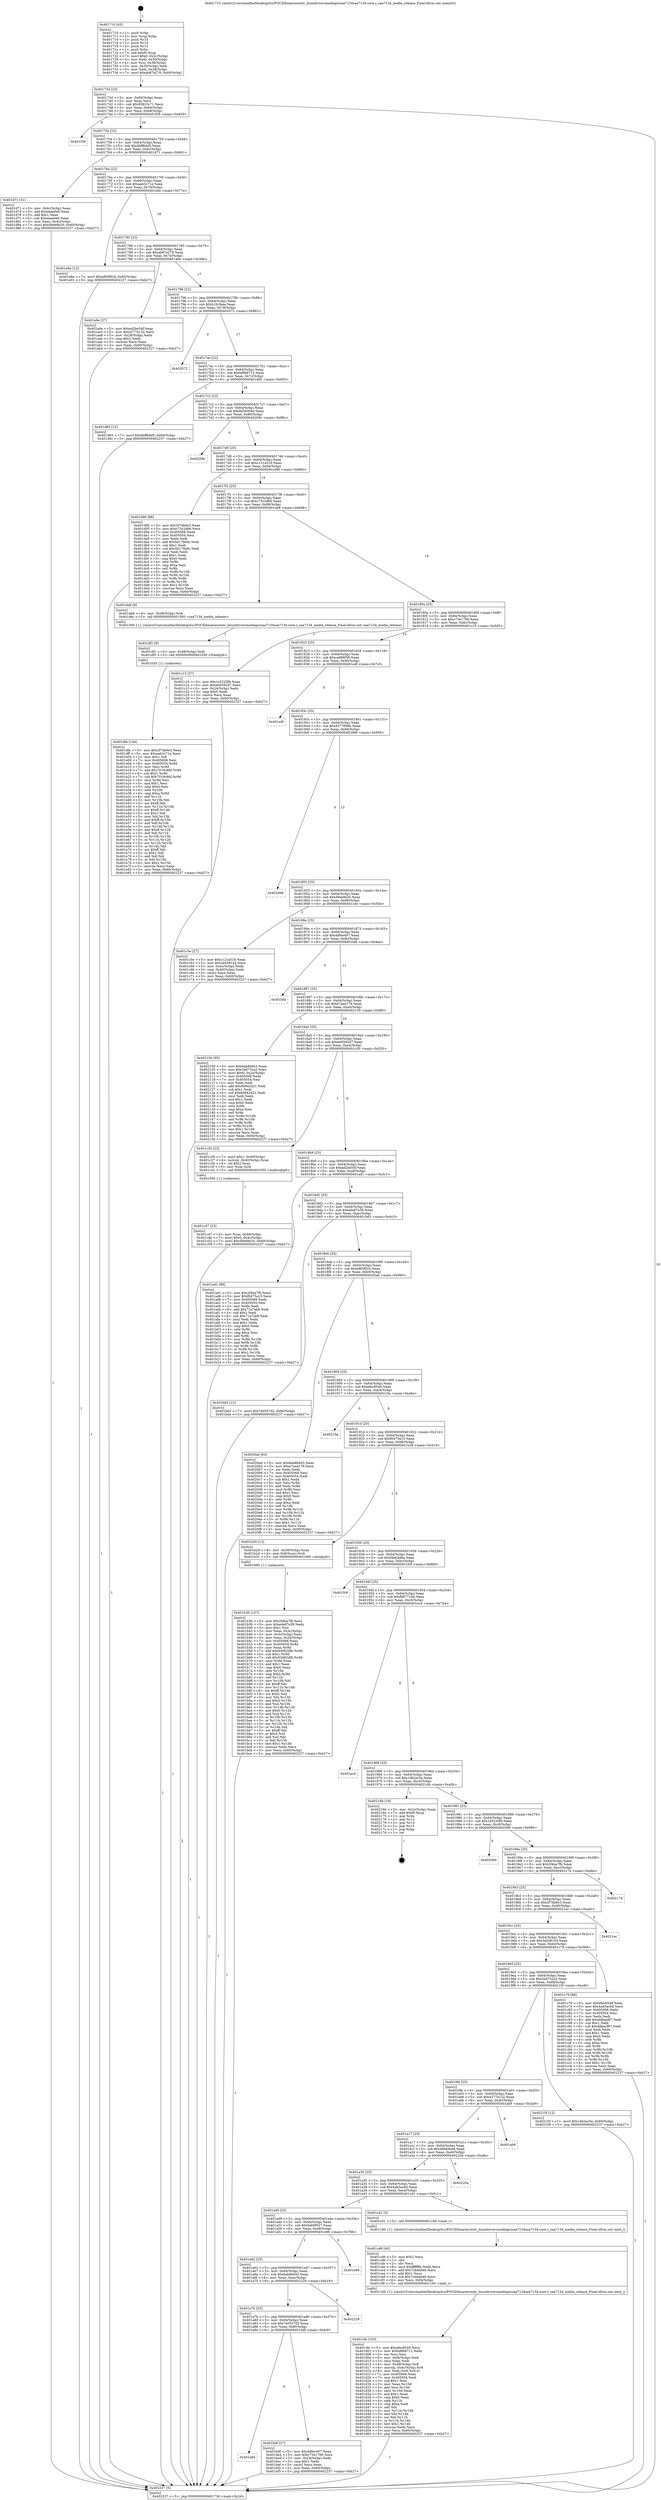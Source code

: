 digraph "0x401710" {
  label = "0x401710 (/mnt/c/Users/mathe/Desktop/tcc/POCII/binaries/extr_linuxdriversmediapcisaa7134saa7134-core.c_saa7134_media_release_Final-ollvm.out::main(0))"
  labelloc = "t"
  node[shape=record]

  Entry [label="",width=0.3,height=0.3,shape=circle,fillcolor=black,style=filled]
  "0x40173d" [label="{
     0x40173d [23]\l
     | [instrs]\l
     &nbsp;&nbsp;0x40173d \<+3\>: mov -0x60(%rbp),%eax\l
     &nbsp;&nbsp;0x401740 \<+2\>: mov %eax,%ecx\l
     &nbsp;&nbsp;0x401742 \<+6\>: sub $0x95833c71,%ecx\l
     &nbsp;&nbsp;0x401748 \<+3\>: mov %eax,-0x64(%rbp)\l
     &nbsp;&nbsp;0x40174b \<+3\>: mov %ecx,-0x68(%rbp)\l
     &nbsp;&nbsp;0x40174e \<+6\>: je 0000000000401f39 \<main+0x829\>\l
  }"]
  "0x401f39" [label="{
     0x401f39\l
  }", style=dashed]
  "0x401754" [label="{
     0x401754 [22]\l
     | [instrs]\l
     &nbsp;&nbsp;0x401754 \<+5\>: jmp 0000000000401759 \<main+0x49\>\l
     &nbsp;&nbsp;0x401759 \<+3\>: mov -0x64(%rbp),%eax\l
     &nbsp;&nbsp;0x40175c \<+5\>: sub $0x9bff6dd5,%eax\l
     &nbsp;&nbsp;0x401761 \<+3\>: mov %eax,-0x6c(%rbp)\l
     &nbsp;&nbsp;0x401764 \<+6\>: je 0000000000401d71 \<main+0x661\>\l
  }"]
  Exit [label="",width=0.3,height=0.3,shape=circle,fillcolor=black,style=filled,peripheries=2]
  "0x401d71" [label="{
     0x401d71 [31]\l
     | [instrs]\l
     &nbsp;&nbsp;0x401d71 \<+3\>: mov -0x4c(%rbp),%eax\l
     &nbsp;&nbsp;0x401d74 \<+5\>: add $0xeeae0e6,%eax\l
     &nbsp;&nbsp;0x401d79 \<+3\>: add $0x1,%eax\l
     &nbsp;&nbsp;0x401d7c \<+5\>: sub $0xeeae0e6,%eax\l
     &nbsp;&nbsp;0x401d81 \<+3\>: mov %eax,-0x4c(%rbp)\l
     &nbsp;&nbsp;0x401d84 \<+7\>: movl $0xd9de8e20,-0x60(%rbp)\l
     &nbsp;&nbsp;0x401d8b \<+5\>: jmp 0000000000402237 \<main+0xb27\>\l
  }"]
  "0x40176a" [label="{
     0x40176a [22]\l
     | [instrs]\l
     &nbsp;&nbsp;0x40176a \<+5\>: jmp 000000000040176f \<main+0x5f\>\l
     &nbsp;&nbsp;0x40176f \<+3\>: mov -0x64(%rbp),%eax\l
     &nbsp;&nbsp;0x401772 \<+5\>: sub $0xaab3c71e,%eax\l
     &nbsp;&nbsp;0x401777 \<+3\>: mov %eax,-0x70(%rbp)\l
     &nbsp;&nbsp;0x40177a \<+6\>: je 0000000000401e8a \<main+0x77a\>\l
  }"]
  "0x401dfa" [label="{
     0x401dfa [144]\l
     | [instrs]\l
     &nbsp;&nbsp;0x401dfa \<+5\>: mov $0x2f7db6e3,%eax\l
     &nbsp;&nbsp;0x401dff \<+5\>: mov $0xaab3c71e,%ecx\l
     &nbsp;&nbsp;0x401e04 \<+2\>: mov $0x1,%dl\l
     &nbsp;&nbsp;0x401e06 \<+7\>: mov 0x405068,%esi\l
     &nbsp;&nbsp;0x401e0d \<+8\>: mov 0x405054,%r8d\l
     &nbsp;&nbsp;0x401e15 \<+3\>: mov %esi,%r9d\l
     &nbsp;&nbsp;0x401e18 \<+7\>: add $0x7019c8fd,%r9d\l
     &nbsp;&nbsp;0x401e1f \<+4\>: sub $0x1,%r9d\l
     &nbsp;&nbsp;0x401e23 \<+7\>: sub $0x7019c8fd,%r9d\l
     &nbsp;&nbsp;0x401e2a \<+4\>: imul %r9d,%esi\l
     &nbsp;&nbsp;0x401e2e \<+3\>: and $0x1,%esi\l
     &nbsp;&nbsp;0x401e31 \<+3\>: cmp $0x0,%esi\l
     &nbsp;&nbsp;0x401e34 \<+4\>: sete %r10b\l
     &nbsp;&nbsp;0x401e38 \<+4\>: cmp $0xa,%r8d\l
     &nbsp;&nbsp;0x401e3c \<+4\>: setl %r11b\l
     &nbsp;&nbsp;0x401e40 \<+3\>: mov %r10b,%bl\l
     &nbsp;&nbsp;0x401e43 \<+3\>: xor $0xff,%bl\l
     &nbsp;&nbsp;0x401e46 \<+3\>: mov %r11b,%r14b\l
     &nbsp;&nbsp;0x401e49 \<+4\>: xor $0xff,%r14b\l
     &nbsp;&nbsp;0x401e4d \<+3\>: xor $0x1,%dl\l
     &nbsp;&nbsp;0x401e50 \<+3\>: mov %bl,%r15b\l
     &nbsp;&nbsp;0x401e53 \<+4\>: and $0xff,%r15b\l
     &nbsp;&nbsp;0x401e57 \<+3\>: and %dl,%r10b\l
     &nbsp;&nbsp;0x401e5a \<+3\>: mov %r14b,%r12b\l
     &nbsp;&nbsp;0x401e5d \<+4\>: and $0xff,%r12b\l
     &nbsp;&nbsp;0x401e61 \<+3\>: and %dl,%r11b\l
     &nbsp;&nbsp;0x401e64 \<+3\>: or %r10b,%r15b\l
     &nbsp;&nbsp;0x401e67 \<+3\>: or %r11b,%r12b\l
     &nbsp;&nbsp;0x401e6a \<+3\>: xor %r12b,%r15b\l
     &nbsp;&nbsp;0x401e6d \<+3\>: or %r14b,%bl\l
     &nbsp;&nbsp;0x401e70 \<+3\>: xor $0xff,%bl\l
     &nbsp;&nbsp;0x401e73 \<+3\>: or $0x1,%dl\l
     &nbsp;&nbsp;0x401e76 \<+2\>: and %dl,%bl\l
     &nbsp;&nbsp;0x401e78 \<+3\>: or %bl,%r15b\l
     &nbsp;&nbsp;0x401e7b \<+4\>: test $0x1,%r15b\l
     &nbsp;&nbsp;0x401e7f \<+3\>: cmovne %ecx,%eax\l
     &nbsp;&nbsp;0x401e82 \<+3\>: mov %eax,-0x60(%rbp)\l
     &nbsp;&nbsp;0x401e85 \<+5\>: jmp 0000000000402237 \<main+0xb27\>\l
  }"]
  "0x401e8a" [label="{
     0x401e8a [12]\l
     | [instrs]\l
     &nbsp;&nbsp;0x401e8a \<+7\>: movl $0xef65f924,-0x60(%rbp)\l
     &nbsp;&nbsp;0x401e91 \<+5\>: jmp 0000000000402237 \<main+0xb27\>\l
  }"]
  "0x401780" [label="{
     0x401780 [22]\l
     | [instrs]\l
     &nbsp;&nbsp;0x401780 \<+5\>: jmp 0000000000401785 \<main+0x75\>\l
     &nbsp;&nbsp;0x401785 \<+3\>: mov -0x64(%rbp),%eax\l
     &nbsp;&nbsp;0x401788 \<+5\>: sub $0xab87e278,%eax\l
     &nbsp;&nbsp;0x40178d \<+3\>: mov %eax,-0x74(%rbp)\l
     &nbsp;&nbsp;0x401790 \<+6\>: je 0000000000401a9e \<main+0x38e\>\l
  }"]
  "0x401df1" [label="{
     0x401df1 [9]\l
     | [instrs]\l
     &nbsp;&nbsp;0x401df1 \<+4\>: mov -0x48(%rbp),%rdi\l
     &nbsp;&nbsp;0x401df5 \<+5\>: call 0000000000401030 \<free@plt\>\l
     | [calls]\l
     &nbsp;&nbsp;0x401030 \{1\} (unknown)\l
  }"]
  "0x401a9e" [label="{
     0x401a9e [27]\l
     | [instrs]\l
     &nbsp;&nbsp;0x401a9e \<+5\>: mov $0xed2be54f,%eax\l
     &nbsp;&nbsp;0x401aa3 \<+5\>: mov $0x4277e132,%ecx\l
     &nbsp;&nbsp;0x401aa8 \<+3\>: mov -0x28(%rbp),%edx\l
     &nbsp;&nbsp;0x401aab \<+3\>: cmp $0x2,%edx\l
     &nbsp;&nbsp;0x401aae \<+3\>: cmovne %ecx,%eax\l
     &nbsp;&nbsp;0x401ab1 \<+3\>: mov %eax,-0x60(%rbp)\l
     &nbsp;&nbsp;0x401ab4 \<+5\>: jmp 0000000000402237 \<main+0xb27\>\l
  }"]
  "0x401796" [label="{
     0x401796 [22]\l
     | [instrs]\l
     &nbsp;&nbsp;0x401796 \<+5\>: jmp 000000000040179b \<main+0x8b\>\l
     &nbsp;&nbsp;0x40179b \<+3\>: mov -0x64(%rbp),%eax\l
     &nbsp;&nbsp;0x40179e \<+5\>: sub $0xb1fc3bea,%eax\l
     &nbsp;&nbsp;0x4017a3 \<+3\>: mov %eax,-0x78(%rbp)\l
     &nbsp;&nbsp;0x4017a6 \<+6\>: je 0000000000402072 \<main+0x962\>\l
  }"]
  "0x402237" [label="{
     0x402237 [5]\l
     | [instrs]\l
     &nbsp;&nbsp;0x402237 \<+5\>: jmp 000000000040173d \<main+0x2d\>\l
  }"]
  "0x401710" [label="{
     0x401710 [45]\l
     | [instrs]\l
     &nbsp;&nbsp;0x401710 \<+1\>: push %rbp\l
     &nbsp;&nbsp;0x401711 \<+3\>: mov %rsp,%rbp\l
     &nbsp;&nbsp;0x401714 \<+2\>: push %r15\l
     &nbsp;&nbsp;0x401716 \<+2\>: push %r14\l
     &nbsp;&nbsp;0x401718 \<+2\>: push %r12\l
     &nbsp;&nbsp;0x40171a \<+1\>: push %rbx\l
     &nbsp;&nbsp;0x40171b \<+7\>: sub $0xf0,%rsp\l
     &nbsp;&nbsp;0x401722 \<+7\>: movl $0x0,-0x2c(%rbp)\l
     &nbsp;&nbsp;0x401729 \<+3\>: mov %edi,-0x30(%rbp)\l
     &nbsp;&nbsp;0x40172c \<+4\>: mov %rsi,-0x38(%rbp)\l
     &nbsp;&nbsp;0x401730 \<+3\>: mov -0x30(%rbp),%edi\l
     &nbsp;&nbsp;0x401733 \<+3\>: mov %edi,-0x28(%rbp)\l
     &nbsp;&nbsp;0x401736 \<+7\>: movl $0xab87e278,-0x60(%rbp)\l
  }"]
  "0x401cfe" [label="{
     0x401cfe [103]\l
     | [instrs]\l
     &nbsp;&nbsp;0x401cfe \<+5\>: mov $0xefec8549,%ecx\l
     &nbsp;&nbsp;0x401d03 \<+5\>: mov $0xb8fb8712,%edx\l
     &nbsp;&nbsp;0x401d08 \<+2\>: xor %esi,%esi\l
     &nbsp;&nbsp;0x401d0a \<+6\>: mov -0xf4(%rbp),%edi\l
     &nbsp;&nbsp;0x401d10 \<+3\>: imul %eax,%edi\l
     &nbsp;&nbsp;0x401d13 \<+4\>: mov -0x48(%rbp),%r8\l
     &nbsp;&nbsp;0x401d17 \<+4\>: movslq -0x4c(%rbp),%r9\l
     &nbsp;&nbsp;0x401d1b \<+4\>: mov %edi,(%r8,%r9,4)\l
     &nbsp;&nbsp;0x401d1f \<+7\>: mov 0x405068,%eax\l
     &nbsp;&nbsp;0x401d26 \<+7\>: mov 0x405054,%edi\l
     &nbsp;&nbsp;0x401d2d \<+3\>: sub $0x1,%esi\l
     &nbsp;&nbsp;0x401d30 \<+3\>: mov %eax,%r10d\l
     &nbsp;&nbsp;0x401d33 \<+3\>: add %esi,%r10d\l
     &nbsp;&nbsp;0x401d36 \<+4\>: imul %r10d,%eax\l
     &nbsp;&nbsp;0x401d3a \<+3\>: and $0x1,%eax\l
     &nbsp;&nbsp;0x401d3d \<+3\>: cmp $0x0,%eax\l
     &nbsp;&nbsp;0x401d40 \<+4\>: sete %r11b\l
     &nbsp;&nbsp;0x401d44 \<+3\>: cmp $0xa,%edi\l
     &nbsp;&nbsp;0x401d47 \<+3\>: setl %bl\l
     &nbsp;&nbsp;0x401d4a \<+3\>: mov %r11b,%r14b\l
     &nbsp;&nbsp;0x401d4d \<+3\>: and %bl,%r14b\l
     &nbsp;&nbsp;0x401d50 \<+3\>: xor %bl,%r11b\l
     &nbsp;&nbsp;0x401d53 \<+3\>: or %r11b,%r14b\l
     &nbsp;&nbsp;0x401d56 \<+4\>: test $0x1,%r14b\l
     &nbsp;&nbsp;0x401d5a \<+3\>: cmovne %edx,%ecx\l
     &nbsp;&nbsp;0x401d5d \<+3\>: mov %ecx,-0x60(%rbp)\l
     &nbsp;&nbsp;0x401d60 \<+5\>: jmp 0000000000402237 \<main+0xb27\>\l
  }"]
  "0x402072" [label="{
     0x402072\l
  }", style=dashed]
  "0x4017ac" [label="{
     0x4017ac [22]\l
     | [instrs]\l
     &nbsp;&nbsp;0x4017ac \<+5\>: jmp 00000000004017b1 \<main+0xa1\>\l
     &nbsp;&nbsp;0x4017b1 \<+3\>: mov -0x64(%rbp),%eax\l
     &nbsp;&nbsp;0x4017b4 \<+5\>: sub $0xb8fb8712,%eax\l
     &nbsp;&nbsp;0x4017b9 \<+3\>: mov %eax,-0x7c(%rbp)\l
     &nbsp;&nbsp;0x4017bc \<+6\>: je 0000000000401d65 \<main+0x655\>\l
  }"]
  "0x401cd6" [label="{
     0x401cd6 [40]\l
     | [instrs]\l
     &nbsp;&nbsp;0x401cd6 \<+5\>: mov $0x2,%ecx\l
     &nbsp;&nbsp;0x401cdb \<+1\>: cltd\l
     &nbsp;&nbsp;0x401cdc \<+2\>: idiv %ecx\l
     &nbsp;&nbsp;0x401cde \<+6\>: imul $0xfffffffe,%edx,%ecx\l
     &nbsp;&nbsp;0x401ce4 \<+6\>: add $0x7cbddd46,%ecx\l
     &nbsp;&nbsp;0x401cea \<+3\>: add $0x1,%ecx\l
     &nbsp;&nbsp;0x401ced \<+6\>: sub $0x7cbddd46,%ecx\l
     &nbsp;&nbsp;0x401cf3 \<+6\>: mov %ecx,-0xf4(%rbp)\l
     &nbsp;&nbsp;0x401cf9 \<+5\>: call 0000000000401160 \<next_i\>\l
     | [calls]\l
     &nbsp;&nbsp;0x401160 \{1\} (/mnt/c/Users/mathe/Desktop/tcc/POCII/binaries/extr_linuxdriversmediapcisaa7134saa7134-core.c_saa7134_media_release_Final-ollvm.out::next_i)\l
  }"]
  "0x401d65" [label="{
     0x401d65 [12]\l
     | [instrs]\l
     &nbsp;&nbsp;0x401d65 \<+7\>: movl $0x9bff6dd5,-0x60(%rbp)\l
     &nbsp;&nbsp;0x401d6c \<+5\>: jmp 0000000000402237 \<main+0xb27\>\l
  }"]
  "0x4017c2" [label="{
     0x4017c2 [22]\l
     | [instrs]\l
     &nbsp;&nbsp;0x4017c2 \<+5\>: jmp 00000000004017c7 \<main+0xb7\>\l
     &nbsp;&nbsp;0x4017c7 \<+3\>: mov -0x64(%rbp),%eax\l
     &nbsp;&nbsp;0x4017ca \<+5\>: sub $0xbb5e064e,%eax\l
     &nbsp;&nbsp;0x4017cf \<+3\>: mov %eax,-0x80(%rbp)\l
     &nbsp;&nbsp;0x4017d2 \<+6\>: je 000000000040209c \<main+0x98c\>\l
  }"]
  "0x401c47" [label="{
     0x401c47 [23]\l
     | [instrs]\l
     &nbsp;&nbsp;0x401c47 \<+4\>: mov %rax,-0x48(%rbp)\l
     &nbsp;&nbsp;0x401c4b \<+7\>: movl $0x0,-0x4c(%rbp)\l
     &nbsp;&nbsp;0x401c52 \<+7\>: movl $0xd9de8e20,-0x60(%rbp)\l
     &nbsp;&nbsp;0x401c59 \<+5\>: jmp 0000000000402237 \<main+0xb27\>\l
  }"]
  "0x40209c" [label="{
     0x40209c\l
  }", style=dashed]
  "0x4017d8" [label="{
     0x4017d8 [25]\l
     | [instrs]\l
     &nbsp;&nbsp;0x4017d8 \<+5\>: jmp 00000000004017dd \<main+0xcd\>\l
     &nbsp;&nbsp;0x4017dd \<+3\>: mov -0x64(%rbp),%eax\l
     &nbsp;&nbsp;0x4017e0 \<+5\>: sub $0xc121a516,%eax\l
     &nbsp;&nbsp;0x4017e5 \<+6\>: mov %eax,-0x84(%rbp)\l
     &nbsp;&nbsp;0x4017eb \<+6\>: je 0000000000401d90 \<main+0x680\>\l
  }"]
  "0x401a94" [label="{
     0x401a94\l
  }", style=dashed]
  "0x401d90" [label="{
     0x401d90 [88]\l
     | [instrs]\l
     &nbsp;&nbsp;0x401d90 \<+5\>: mov $0x2f7db6e3,%eax\l
     &nbsp;&nbsp;0x401d95 \<+5\>: mov $0xc73c2d66,%ecx\l
     &nbsp;&nbsp;0x401d9a \<+7\>: mov 0x405068,%edx\l
     &nbsp;&nbsp;0x401da1 \<+7\>: mov 0x405054,%esi\l
     &nbsp;&nbsp;0x401da8 \<+2\>: mov %edx,%edi\l
     &nbsp;&nbsp;0x401daa \<+6\>: add $0x5d179e9c,%edi\l
     &nbsp;&nbsp;0x401db0 \<+3\>: sub $0x1,%edi\l
     &nbsp;&nbsp;0x401db3 \<+6\>: sub $0x5d179e9c,%edi\l
     &nbsp;&nbsp;0x401db9 \<+3\>: imul %edi,%edx\l
     &nbsp;&nbsp;0x401dbc \<+3\>: and $0x1,%edx\l
     &nbsp;&nbsp;0x401dbf \<+3\>: cmp $0x0,%edx\l
     &nbsp;&nbsp;0x401dc2 \<+4\>: sete %r8b\l
     &nbsp;&nbsp;0x401dc6 \<+3\>: cmp $0xa,%esi\l
     &nbsp;&nbsp;0x401dc9 \<+4\>: setl %r9b\l
     &nbsp;&nbsp;0x401dcd \<+3\>: mov %r8b,%r10b\l
     &nbsp;&nbsp;0x401dd0 \<+3\>: and %r9b,%r10b\l
     &nbsp;&nbsp;0x401dd3 \<+3\>: xor %r9b,%r8b\l
     &nbsp;&nbsp;0x401dd6 \<+3\>: or %r8b,%r10b\l
     &nbsp;&nbsp;0x401dd9 \<+4\>: test $0x1,%r10b\l
     &nbsp;&nbsp;0x401ddd \<+3\>: cmovne %ecx,%eax\l
     &nbsp;&nbsp;0x401de0 \<+3\>: mov %eax,-0x60(%rbp)\l
     &nbsp;&nbsp;0x401de3 \<+5\>: jmp 0000000000402237 \<main+0xb27\>\l
  }"]
  "0x4017f1" [label="{
     0x4017f1 [25]\l
     | [instrs]\l
     &nbsp;&nbsp;0x4017f1 \<+5\>: jmp 00000000004017f6 \<main+0xe6\>\l
     &nbsp;&nbsp;0x4017f6 \<+3\>: mov -0x64(%rbp),%eax\l
     &nbsp;&nbsp;0x4017f9 \<+5\>: sub $0xc73c2d66,%eax\l
     &nbsp;&nbsp;0x4017fe \<+6\>: mov %eax,-0x88(%rbp)\l
     &nbsp;&nbsp;0x401804 \<+6\>: je 0000000000401de8 \<main+0x6d8\>\l
  }"]
  "0x401bdf" [label="{
     0x401bdf [27]\l
     | [instrs]\l
     &nbsp;&nbsp;0x401bdf \<+5\>: mov $0xddfee407,%eax\l
     &nbsp;&nbsp;0x401be4 \<+5\>: mov $0xc73e1706,%ecx\l
     &nbsp;&nbsp;0x401be9 \<+3\>: mov -0x24(%rbp),%edx\l
     &nbsp;&nbsp;0x401bec \<+3\>: cmp $0x1,%edx\l
     &nbsp;&nbsp;0x401bef \<+3\>: cmovl %ecx,%eax\l
     &nbsp;&nbsp;0x401bf2 \<+3\>: mov %eax,-0x60(%rbp)\l
     &nbsp;&nbsp;0x401bf5 \<+5\>: jmp 0000000000402237 \<main+0xb27\>\l
  }"]
  "0x401de8" [label="{
     0x401de8 [9]\l
     | [instrs]\l
     &nbsp;&nbsp;0x401de8 \<+4\>: mov -0x48(%rbp),%rdi\l
     &nbsp;&nbsp;0x401dec \<+5\>: call 0000000000401560 \<saa7134_media_release\>\l
     | [calls]\l
     &nbsp;&nbsp;0x401560 \{1\} (/mnt/c/Users/mathe/Desktop/tcc/POCII/binaries/extr_linuxdriversmediapcisaa7134saa7134-core.c_saa7134_media_release_Final-ollvm.out::saa7134_media_release)\l
  }"]
  "0x40180a" [label="{
     0x40180a [25]\l
     | [instrs]\l
     &nbsp;&nbsp;0x40180a \<+5\>: jmp 000000000040180f \<main+0xff\>\l
     &nbsp;&nbsp;0x40180f \<+3\>: mov -0x64(%rbp),%eax\l
     &nbsp;&nbsp;0x401812 \<+5\>: sub $0xc73e1706,%eax\l
     &nbsp;&nbsp;0x401817 \<+6\>: mov %eax,-0x8c(%rbp)\l
     &nbsp;&nbsp;0x40181d \<+6\>: je 0000000000401c15 \<main+0x505\>\l
  }"]
  "0x401a7b" [label="{
     0x401a7b [25]\l
     | [instrs]\l
     &nbsp;&nbsp;0x401a7b \<+5\>: jmp 0000000000401a80 \<main+0x370\>\l
     &nbsp;&nbsp;0x401a80 \<+3\>: mov -0x64(%rbp),%eax\l
     &nbsp;&nbsp;0x401a83 \<+5\>: sub $0x7e0557d2,%eax\l
     &nbsp;&nbsp;0x401a88 \<+6\>: mov %eax,-0xf0(%rbp)\l
     &nbsp;&nbsp;0x401a8e \<+6\>: je 0000000000401bdf \<main+0x4cf\>\l
  }"]
  "0x401c15" [label="{
     0x401c15 [27]\l
     | [instrs]\l
     &nbsp;&nbsp;0x401c15 \<+5\>: mov $0x1e5220fb,%eax\l
     &nbsp;&nbsp;0x401c1a \<+5\>: mov $0xeb6592d7,%ecx\l
     &nbsp;&nbsp;0x401c1f \<+3\>: mov -0x24(%rbp),%edx\l
     &nbsp;&nbsp;0x401c22 \<+3\>: cmp $0x0,%edx\l
     &nbsp;&nbsp;0x401c25 \<+3\>: cmove %ecx,%eax\l
     &nbsp;&nbsp;0x401c28 \<+3\>: mov %eax,-0x60(%rbp)\l
     &nbsp;&nbsp;0x401c2b \<+5\>: jmp 0000000000402237 \<main+0xb27\>\l
  }"]
  "0x401823" [label="{
     0x401823 [25]\l
     | [instrs]\l
     &nbsp;&nbsp;0x401823 \<+5\>: jmp 0000000000401828 \<main+0x118\>\l
     &nbsp;&nbsp;0x401828 \<+3\>: mov -0x64(%rbp),%eax\l
     &nbsp;&nbsp;0x40182b \<+5\>: sub $0xca886f38,%eax\l
     &nbsp;&nbsp;0x401830 \<+6\>: mov %eax,-0x90(%rbp)\l
     &nbsp;&nbsp;0x401836 \<+6\>: je 0000000000401edf \<main+0x7cf\>\l
  }"]
  "0x402229" [label="{
     0x402229\l
  }", style=dashed]
  "0x401edf" [label="{
     0x401edf\l
  }", style=dashed]
  "0x40183c" [label="{
     0x40183c [25]\l
     | [instrs]\l
     &nbsp;&nbsp;0x40183c \<+5\>: jmp 0000000000401841 \<main+0x131\>\l
     &nbsp;&nbsp;0x401841 \<+3\>: mov -0x64(%rbp),%eax\l
     &nbsp;&nbsp;0x401844 \<+5\>: sub $0xd277899b,%eax\l
     &nbsp;&nbsp;0x401849 \<+6\>: mov %eax,-0x94(%rbp)\l
     &nbsp;&nbsp;0x40184f \<+6\>: je 0000000000402066 \<main+0x956\>\l
  }"]
  "0x401a62" [label="{
     0x401a62 [25]\l
     | [instrs]\l
     &nbsp;&nbsp;0x401a62 \<+5\>: jmp 0000000000401a67 \<main+0x357\>\l
     &nbsp;&nbsp;0x401a67 \<+3\>: mov -0x64(%rbp),%eax\l
     &nbsp;&nbsp;0x401a6a \<+5\>: sub $0x6ab8b843,%eax\l
     &nbsp;&nbsp;0x401a6f \<+6\>: mov %eax,-0xec(%rbp)\l
     &nbsp;&nbsp;0x401a75 \<+6\>: je 0000000000402229 \<main+0xb19\>\l
  }"]
  "0x402066" [label="{
     0x402066\l
  }", style=dashed]
  "0x401855" [label="{
     0x401855 [25]\l
     | [instrs]\l
     &nbsp;&nbsp;0x401855 \<+5\>: jmp 000000000040185a \<main+0x14a\>\l
     &nbsp;&nbsp;0x40185a \<+3\>: mov -0x64(%rbp),%eax\l
     &nbsp;&nbsp;0x40185d \<+5\>: sub $0xd9de8e20,%eax\l
     &nbsp;&nbsp;0x401862 \<+6\>: mov %eax,-0x98(%rbp)\l
     &nbsp;&nbsp;0x401868 \<+6\>: je 0000000000401c5e \<main+0x54e\>\l
  }"]
  "0x401e96" [label="{
     0x401e96\l
  }", style=dashed]
  "0x401c5e" [label="{
     0x401c5e [27]\l
     | [instrs]\l
     &nbsp;&nbsp;0x401c5e \<+5\>: mov $0xc121a516,%eax\l
     &nbsp;&nbsp;0x401c63 \<+5\>: mov $0x3a458144,%ecx\l
     &nbsp;&nbsp;0x401c68 \<+3\>: mov -0x4c(%rbp),%edx\l
     &nbsp;&nbsp;0x401c6b \<+3\>: cmp -0x40(%rbp),%edx\l
     &nbsp;&nbsp;0x401c6e \<+3\>: cmovl %ecx,%eax\l
     &nbsp;&nbsp;0x401c71 \<+3\>: mov %eax,-0x60(%rbp)\l
     &nbsp;&nbsp;0x401c74 \<+5\>: jmp 0000000000402237 \<main+0xb27\>\l
  }"]
  "0x40186e" [label="{
     0x40186e [25]\l
     | [instrs]\l
     &nbsp;&nbsp;0x40186e \<+5\>: jmp 0000000000401873 \<main+0x163\>\l
     &nbsp;&nbsp;0x401873 \<+3\>: mov -0x64(%rbp),%eax\l
     &nbsp;&nbsp;0x401876 \<+5\>: sub $0xddfee407,%eax\l
     &nbsp;&nbsp;0x40187b \<+6\>: mov %eax,-0x9c(%rbp)\l
     &nbsp;&nbsp;0x401881 \<+6\>: je 0000000000401bfa \<main+0x4ea\>\l
  }"]
  "0x401a49" [label="{
     0x401a49 [25]\l
     | [instrs]\l
     &nbsp;&nbsp;0x401a49 \<+5\>: jmp 0000000000401a4e \<main+0x33e\>\l
     &nbsp;&nbsp;0x401a4e \<+3\>: mov -0x64(%rbp),%eax\l
     &nbsp;&nbsp;0x401a51 \<+5\>: sub $0x5eb0f027,%eax\l
     &nbsp;&nbsp;0x401a56 \<+6\>: mov %eax,-0xe8(%rbp)\l
     &nbsp;&nbsp;0x401a5c \<+6\>: je 0000000000401e96 \<main+0x786\>\l
  }"]
  "0x401bfa" [label="{
     0x401bfa\l
  }", style=dashed]
  "0x401887" [label="{
     0x401887 [25]\l
     | [instrs]\l
     &nbsp;&nbsp;0x401887 \<+5\>: jmp 000000000040188c \<main+0x17c\>\l
     &nbsp;&nbsp;0x40188c \<+3\>: mov -0x64(%rbp),%eax\l
     &nbsp;&nbsp;0x40188f \<+5\>: sub $0xe7aad179,%eax\l
     &nbsp;&nbsp;0x401894 \<+6\>: mov %eax,-0xa0(%rbp)\l
     &nbsp;&nbsp;0x40189a \<+6\>: je 0000000000402100 \<main+0x9f0\>\l
  }"]
  "0x401cd1" [label="{
     0x401cd1 [5]\l
     | [instrs]\l
     &nbsp;&nbsp;0x401cd1 \<+5\>: call 0000000000401160 \<next_i\>\l
     | [calls]\l
     &nbsp;&nbsp;0x401160 \{1\} (/mnt/c/Users/mathe/Desktop/tcc/POCII/binaries/extr_linuxdriversmediapcisaa7134saa7134-core.c_saa7134_media_release_Final-ollvm.out::next_i)\l
  }"]
  "0x402100" [label="{
     0x402100 [95]\l
     | [instrs]\l
     &nbsp;&nbsp;0x402100 \<+5\>: mov $0x6ab8b843,%eax\l
     &nbsp;&nbsp;0x402105 \<+5\>: mov $0x3ed732a2,%ecx\l
     &nbsp;&nbsp;0x40210a \<+7\>: movl $0x0,-0x2c(%rbp)\l
     &nbsp;&nbsp;0x402111 \<+7\>: mov 0x405068,%edx\l
     &nbsp;&nbsp;0x402118 \<+7\>: mov 0x405054,%esi\l
     &nbsp;&nbsp;0x40211f \<+2\>: mov %edx,%edi\l
     &nbsp;&nbsp;0x402121 \<+6\>: add $0x8d942d21,%edi\l
     &nbsp;&nbsp;0x402127 \<+3\>: sub $0x1,%edi\l
     &nbsp;&nbsp;0x40212a \<+6\>: sub $0x8d942d21,%edi\l
     &nbsp;&nbsp;0x402130 \<+3\>: imul %edi,%edx\l
     &nbsp;&nbsp;0x402133 \<+3\>: and $0x1,%edx\l
     &nbsp;&nbsp;0x402136 \<+3\>: cmp $0x0,%edx\l
     &nbsp;&nbsp;0x402139 \<+4\>: sete %r8b\l
     &nbsp;&nbsp;0x40213d \<+3\>: cmp $0xa,%esi\l
     &nbsp;&nbsp;0x402140 \<+4\>: setl %r9b\l
     &nbsp;&nbsp;0x402144 \<+3\>: mov %r8b,%r10b\l
     &nbsp;&nbsp;0x402147 \<+3\>: and %r9b,%r10b\l
     &nbsp;&nbsp;0x40214a \<+3\>: xor %r9b,%r8b\l
     &nbsp;&nbsp;0x40214d \<+3\>: or %r8b,%r10b\l
     &nbsp;&nbsp;0x402150 \<+4\>: test $0x1,%r10b\l
     &nbsp;&nbsp;0x402154 \<+3\>: cmovne %ecx,%eax\l
     &nbsp;&nbsp;0x402157 \<+3\>: mov %eax,-0x60(%rbp)\l
     &nbsp;&nbsp;0x40215a \<+5\>: jmp 0000000000402237 \<main+0xb27\>\l
  }"]
  "0x4018a0" [label="{
     0x4018a0 [25]\l
     | [instrs]\l
     &nbsp;&nbsp;0x4018a0 \<+5\>: jmp 00000000004018a5 \<main+0x195\>\l
     &nbsp;&nbsp;0x4018a5 \<+3\>: mov -0x64(%rbp),%eax\l
     &nbsp;&nbsp;0x4018a8 \<+5\>: sub $0xeb6592d7,%eax\l
     &nbsp;&nbsp;0x4018ad \<+6\>: mov %eax,-0xa4(%rbp)\l
     &nbsp;&nbsp;0x4018b3 \<+6\>: je 0000000000401c30 \<main+0x520\>\l
  }"]
  "0x401a30" [label="{
     0x401a30 [25]\l
     | [instrs]\l
     &nbsp;&nbsp;0x401a30 \<+5\>: jmp 0000000000401a35 \<main+0x325\>\l
     &nbsp;&nbsp;0x401a35 \<+3\>: mov -0x64(%rbp),%eax\l
     &nbsp;&nbsp;0x401a38 \<+5\>: sub $0x4ad3ac6d,%eax\l
     &nbsp;&nbsp;0x401a3d \<+6\>: mov %eax,-0xe4(%rbp)\l
     &nbsp;&nbsp;0x401a43 \<+6\>: je 0000000000401cd1 \<main+0x5c1\>\l
  }"]
  "0x401c30" [label="{
     0x401c30 [23]\l
     | [instrs]\l
     &nbsp;&nbsp;0x401c30 \<+7\>: movl $0x1,-0x40(%rbp)\l
     &nbsp;&nbsp;0x401c37 \<+4\>: movslq -0x40(%rbp),%rax\l
     &nbsp;&nbsp;0x401c3b \<+4\>: shl $0x2,%rax\l
     &nbsp;&nbsp;0x401c3f \<+3\>: mov %rax,%rdi\l
     &nbsp;&nbsp;0x401c42 \<+5\>: call 0000000000401050 \<malloc@plt\>\l
     | [calls]\l
     &nbsp;&nbsp;0x401050 \{1\} (unknown)\l
  }"]
  "0x4018b9" [label="{
     0x4018b9 [25]\l
     | [instrs]\l
     &nbsp;&nbsp;0x4018b9 \<+5\>: jmp 00000000004018be \<main+0x1ae\>\l
     &nbsp;&nbsp;0x4018be \<+3\>: mov -0x64(%rbp),%eax\l
     &nbsp;&nbsp;0x4018c1 \<+5\>: sub $0xed2be54f,%eax\l
     &nbsp;&nbsp;0x4018c6 \<+6\>: mov %eax,-0xa8(%rbp)\l
     &nbsp;&nbsp;0x4018cc \<+6\>: je 0000000000401ad1 \<main+0x3c1\>\l
  }"]
  "0x40220a" [label="{
     0x40220a\l
  }", style=dashed]
  "0x401ad1" [label="{
     0x401ad1 [88]\l
     | [instrs]\l
     &nbsp;&nbsp;0x401ad1 \<+5\>: mov $0x2f4ba7fb,%eax\l
     &nbsp;&nbsp;0x401ad6 \<+5\>: mov $0xf0475a15,%ecx\l
     &nbsp;&nbsp;0x401adb \<+7\>: mov 0x405068,%edx\l
     &nbsp;&nbsp;0x401ae2 \<+7\>: mov 0x405054,%esi\l
     &nbsp;&nbsp;0x401ae9 \<+2\>: mov %edx,%edi\l
     &nbsp;&nbsp;0x401aeb \<+6\>: add $0x71a7ab8,%edi\l
     &nbsp;&nbsp;0x401af1 \<+3\>: sub $0x1,%edi\l
     &nbsp;&nbsp;0x401af4 \<+6\>: sub $0x71a7ab8,%edi\l
     &nbsp;&nbsp;0x401afa \<+3\>: imul %edi,%edx\l
     &nbsp;&nbsp;0x401afd \<+3\>: and $0x1,%edx\l
     &nbsp;&nbsp;0x401b00 \<+3\>: cmp $0x0,%edx\l
     &nbsp;&nbsp;0x401b03 \<+4\>: sete %r8b\l
     &nbsp;&nbsp;0x401b07 \<+3\>: cmp $0xa,%esi\l
     &nbsp;&nbsp;0x401b0a \<+4\>: setl %r9b\l
     &nbsp;&nbsp;0x401b0e \<+3\>: mov %r8b,%r10b\l
     &nbsp;&nbsp;0x401b11 \<+3\>: and %r9b,%r10b\l
     &nbsp;&nbsp;0x401b14 \<+3\>: xor %r9b,%r8b\l
     &nbsp;&nbsp;0x401b17 \<+3\>: or %r8b,%r10b\l
     &nbsp;&nbsp;0x401b1a \<+4\>: test $0x1,%r10b\l
     &nbsp;&nbsp;0x401b1e \<+3\>: cmovne %ecx,%eax\l
     &nbsp;&nbsp;0x401b21 \<+3\>: mov %eax,-0x60(%rbp)\l
     &nbsp;&nbsp;0x401b24 \<+5\>: jmp 0000000000402237 \<main+0xb27\>\l
  }"]
  "0x4018d2" [label="{
     0x4018d2 [25]\l
     | [instrs]\l
     &nbsp;&nbsp;0x4018d2 \<+5\>: jmp 00000000004018d7 \<main+0x1c7\>\l
     &nbsp;&nbsp;0x4018d7 \<+3\>: mov -0x64(%rbp),%eax\l
     &nbsp;&nbsp;0x4018da \<+5\>: sub $0xeda87e39,%eax\l
     &nbsp;&nbsp;0x4018df \<+6\>: mov %eax,-0xac(%rbp)\l
     &nbsp;&nbsp;0x4018e5 \<+6\>: je 0000000000401bd3 \<main+0x4c3\>\l
  }"]
  "0x401a17" [label="{
     0x401a17 [25]\l
     | [instrs]\l
     &nbsp;&nbsp;0x401a17 \<+5\>: jmp 0000000000401a1c \<main+0x30c\>\l
     &nbsp;&nbsp;0x401a1c \<+3\>: mov -0x64(%rbp),%eax\l
     &nbsp;&nbsp;0x401a1f \<+5\>: sub $0x46bbdee8,%eax\l
     &nbsp;&nbsp;0x401a24 \<+6\>: mov %eax,-0xe0(%rbp)\l
     &nbsp;&nbsp;0x401a2a \<+6\>: je 000000000040220a \<main+0xafa\>\l
  }"]
  "0x401bd3" [label="{
     0x401bd3 [12]\l
     | [instrs]\l
     &nbsp;&nbsp;0x401bd3 \<+7\>: movl $0x7e0557d2,-0x60(%rbp)\l
     &nbsp;&nbsp;0x401bda \<+5\>: jmp 0000000000402237 \<main+0xb27\>\l
  }"]
  "0x4018eb" [label="{
     0x4018eb [25]\l
     | [instrs]\l
     &nbsp;&nbsp;0x4018eb \<+5\>: jmp 00000000004018f0 \<main+0x1e0\>\l
     &nbsp;&nbsp;0x4018f0 \<+3\>: mov -0x64(%rbp),%eax\l
     &nbsp;&nbsp;0x4018f3 \<+5\>: sub $0xef65f924,%eax\l
     &nbsp;&nbsp;0x4018f8 \<+6\>: mov %eax,-0xb0(%rbp)\l
     &nbsp;&nbsp;0x4018fe \<+6\>: je 00000000004020ad \<main+0x99d\>\l
  }"]
  "0x401ab9" [label="{
     0x401ab9\l
  }", style=dashed]
  "0x4020ad" [label="{
     0x4020ad [83]\l
     | [instrs]\l
     &nbsp;&nbsp;0x4020ad \<+5\>: mov $0x6ab8b843,%eax\l
     &nbsp;&nbsp;0x4020b2 \<+5\>: mov $0xe7aad179,%ecx\l
     &nbsp;&nbsp;0x4020b7 \<+2\>: xor %edx,%edx\l
     &nbsp;&nbsp;0x4020b9 \<+7\>: mov 0x405068,%esi\l
     &nbsp;&nbsp;0x4020c0 \<+7\>: mov 0x405054,%edi\l
     &nbsp;&nbsp;0x4020c7 \<+3\>: sub $0x1,%edx\l
     &nbsp;&nbsp;0x4020ca \<+3\>: mov %esi,%r8d\l
     &nbsp;&nbsp;0x4020cd \<+3\>: add %edx,%r8d\l
     &nbsp;&nbsp;0x4020d0 \<+4\>: imul %r8d,%esi\l
     &nbsp;&nbsp;0x4020d4 \<+3\>: and $0x1,%esi\l
     &nbsp;&nbsp;0x4020d7 \<+3\>: cmp $0x0,%esi\l
     &nbsp;&nbsp;0x4020da \<+4\>: sete %r9b\l
     &nbsp;&nbsp;0x4020de \<+3\>: cmp $0xa,%edi\l
     &nbsp;&nbsp;0x4020e1 \<+4\>: setl %r10b\l
     &nbsp;&nbsp;0x4020e5 \<+3\>: mov %r9b,%r11b\l
     &nbsp;&nbsp;0x4020e8 \<+3\>: and %r10b,%r11b\l
     &nbsp;&nbsp;0x4020eb \<+3\>: xor %r10b,%r9b\l
     &nbsp;&nbsp;0x4020ee \<+3\>: or %r9b,%r11b\l
     &nbsp;&nbsp;0x4020f1 \<+4\>: test $0x1,%r11b\l
     &nbsp;&nbsp;0x4020f5 \<+3\>: cmovne %ecx,%eax\l
     &nbsp;&nbsp;0x4020f8 \<+3\>: mov %eax,-0x60(%rbp)\l
     &nbsp;&nbsp;0x4020fb \<+5\>: jmp 0000000000402237 \<main+0xb27\>\l
  }"]
  "0x401904" [label="{
     0x401904 [25]\l
     | [instrs]\l
     &nbsp;&nbsp;0x401904 \<+5\>: jmp 0000000000401909 \<main+0x1f9\>\l
     &nbsp;&nbsp;0x401909 \<+3\>: mov -0x64(%rbp),%eax\l
     &nbsp;&nbsp;0x40190c \<+5\>: sub $0xefec8549,%eax\l
     &nbsp;&nbsp;0x401911 \<+6\>: mov %eax,-0xb4(%rbp)\l
     &nbsp;&nbsp;0x401917 \<+6\>: je 000000000040219a \<main+0xa8a\>\l
  }"]
  "0x4019fe" [label="{
     0x4019fe [25]\l
     | [instrs]\l
     &nbsp;&nbsp;0x4019fe \<+5\>: jmp 0000000000401a03 \<main+0x2f3\>\l
     &nbsp;&nbsp;0x401a03 \<+3\>: mov -0x64(%rbp),%eax\l
     &nbsp;&nbsp;0x401a06 \<+5\>: sub $0x4277e132,%eax\l
     &nbsp;&nbsp;0x401a0b \<+6\>: mov %eax,-0xdc(%rbp)\l
     &nbsp;&nbsp;0x401a11 \<+6\>: je 0000000000401ab9 \<main+0x3a9\>\l
  }"]
  "0x40219a" [label="{
     0x40219a\l
  }", style=dashed]
  "0x40191d" [label="{
     0x40191d [25]\l
     | [instrs]\l
     &nbsp;&nbsp;0x40191d \<+5\>: jmp 0000000000401922 \<main+0x212\>\l
     &nbsp;&nbsp;0x401922 \<+3\>: mov -0x64(%rbp),%eax\l
     &nbsp;&nbsp;0x401925 \<+5\>: sub $0xf0475a15,%eax\l
     &nbsp;&nbsp;0x40192a \<+6\>: mov %eax,-0xb8(%rbp)\l
     &nbsp;&nbsp;0x401930 \<+6\>: je 0000000000401b29 \<main+0x419\>\l
  }"]
  "0x40215f" [label="{
     0x40215f [12]\l
     | [instrs]\l
     &nbsp;&nbsp;0x40215f \<+7\>: movl $0x1db2ec5a,-0x60(%rbp)\l
     &nbsp;&nbsp;0x402166 \<+5\>: jmp 0000000000402237 \<main+0xb27\>\l
  }"]
  "0x401b29" [label="{
     0x401b29 [13]\l
     | [instrs]\l
     &nbsp;&nbsp;0x401b29 \<+4\>: mov -0x38(%rbp),%rax\l
     &nbsp;&nbsp;0x401b2d \<+4\>: mov 0x8(%rax),%rdi\l
     &nbsp;&nbsp;0x401b31 \<+5\>: call 0000000000401060 \<atoi@plt\>\l
     | [calls]\l
     &nbsp;&nbsp;0x401060 \{1\} (unknown)\l
  }"]
  "0x401936" [label="{
     0x401936 [25]\l
     | [instrs]\l
     &nbsp;&nbsp;0x401936 \<+5\>: jmp 000000000040193b \<main+0x22b\>\l
     &nbsp;&nbsp;0x40193b \<+3\>: mov -0x64(%rbp),%eax\l
     &nbsp;&nbsp;0x40193e \<+5\>: sub $0xf4eb3d6a,%eax\l
     &nbsp;&nbsp;0x401943 \<+6\>: mov %eax,-0xbc(%rbp)\l
     &nbsp;&nbsp;0x401949 \<+6\>: je 0000000000401fc9 \<main+0x8b9\>\l
  }"]
  "0x401b36" [label="{
     0x401b36 [157]\l
     | [instrs]\l
     &nbsp;&nbsp;0x401b36 \<+5\>: mov $0x2f4ba7fb,%ecx\l
     &nbsp;&nbsp;0x401b3b \<+5\>: mov $0xeda87e39,%edx\l
     &nbsp;&nbsp;0x401b40 \<+3\>: mov $0x1,%sil\l
     &nbsp;&nbsp;0x401b43 \<+3\>: mov %eax,-0x3c(%rbp)\l
     &nbsp;&nbsp;0x401b46 \<+3\>: mov -0x3c(%rbp),%eax\l
     &nbsp;&nbsp;0x401b49 \<+3\>: mov %eax,-0x24(%rbp)\l
     &nbsp;&nbsp;0x401b4c \<+7\>: mov 0x405068,%eax\l
     &nbsp;&nbsp;0x401b53 \<+8\>: mov 0x405054,%r8d\l
     &nbsp;&nbsp;0x401b5b \<+3\>: mov %eax,%r9d\l
     &nbsp;&nbsp;0x401b5e \<+7\>: add $0x93d82dfb,%r9d\l
     &nbsp;&nbsp;0x401b65 \<+4\>: sub $0x1,%r9d\l
     &nbsp;&nbsp;0x401b69 \<+7\>: sub $0x93d82dfb,%r9d\l
     &nbsp;&nbsp;0x401b70 \<+4\>: imul %r9d,%eax\l
     &nbsp;&nbsp;0x401b74 \<+3\>: and $0x1,%eax\l
     &nbsp;&nbsp;0x401b77 \<+3\>: cmp $0x0,%eax\l
     &nbsp;&nbsp;0x401b7a \<+4\>: sete %r10b\l
     &nbsp;&nbsp;0x401b7e \<+4\>: cmp $0xa,%r8d\l
     &nbsp;&nbsp;0x401b82 \<+4\>: setl %r11b\l
     &nbsp;&nbsp;0x401b86 \<+3\>: mov %r10b,%bl\l
     &nbsp;&nbsp;0x401b89 \<+3\>: xor $0xff,%bl\l
     &nbsp;&nbsp;0x401b8c \<+3\>: mov %r11b,%r14b\l
     &nbsp;&nbsp;0x401b8f \<+4\>: xor $0xff,%r14b\l
     &nbsp;&nbsp;0x401b93 \<+4\>: xor $0x0,%sil\l
     &nbsp;&nbsp;0x401b97 \<+3\>: mov %bl,%r15b\l
     &nbsp;&nbsp;0x401b9a \<+4\>: and $0x0,%r15b\l
     &nbsp;&nbsp;0x401b9e \<+3\>: and %sil,%r10b\l
     &nbsp;&nbsp;0x401ba1 \<+3\>: mov %r14b,%r12b\l
     &nbsp;&nbsp;0x401ba4 \<+4\>: and $0x0,%r12b\l
     &nbsp;&nbsp;0x401ba8 \<+3\>: and %sil,%r11b\l
     &nbsp;&nbsp;0x401bab \<+3\>: or %r10b,%r15b\l
     &nbsp;&nbsp;0x401bae \<+3\>: or %r11b,%r12b\l
     &nbsp;&nbsp;0x401bb1 \<+3\>: xor %r12b,%r15b\l
     &nbsp;&nbsp;0x401bb4 \<+3\>: or %r14b,%bl\l
     &nbsp;&nbsp;0x401bb7 \<+3\>: xor $0xff,%bl\l
     &nbsp;&nbsp;0x401bba \<+4\>: or $0x0,%sil\l
     &nbsp;&nbsp;0x401bbe \<+3\>: and %sil,%bl\l
     &nbsp;&nbsp;0x401bc1 \<+3\>: or %bl,%r15b\l
     &nbsp;&nbsp;0x401bc4 \<+4\>: test $0x1,%r15b\l
     &nbsp;&nbsp;0x401bc8 \<+3\>: cmovne %edx,%ecx\l
     &nbsp;&nbsp;0x401bcb \<+3\>: mov %ecx,-0x60(%rbp)\l
     &nbsp;&nbsp;0x401bce \<+5\>: jmp 0000000000402237 \<main+0xb27\>\l
  }"]
  "0x4019e5" [label="{
     0x4019e5 [25]\l
     | [instrs]\l
     &nbsp;&nbsp;0x4019e5 \<+5\>: jmp 00000000004019ea \<main+0x2da\>\l
     &nbsp;&nbsp;0x4019ea \<+3\>: mov -0x64(%rbp),%eax\l
     &nbsp;&nbsp;0x4019ed \<+5\>: sub $0x3ed732a2,%eax\l
     &nbsp;&nbsp;0x4019f2 \<+6\>: mov %eax,-0xd8(%rbp)\l
     &nbsp;&nbsp;0x4019f8 \<+6\>: je 000000000040215f \<main+0xa4f\>\l
  }"]
  "0x401fc9" [label="{
     0x401fc9\l
  }", style=dashed]
  "0x40194f" [label="{
     0x40194f [25]\l
     | [instrs]\l
     &nbsp;&nbsp;0x40194f \<+5\>: jmp 0000000000401954 \<main+0x244\>\l
     &nbsp;&nbsp;0x401954 \<+3\>: mov -0x64(%rbp),%eax\l
     &nbsp;&nbsp;0x401957 \<+5\>: sub $0xfb8771b6,%eax\l
     &nbsp;&nbsp;0x40195c \<+6\>: mov %eax,-0xc0(%rbp)\l
     &nbsp;&nbsp;0x401962 \<+6\>: je 0000000000401ec4 \<main+0x7b4\>\l
  }"]
  "0x401c79" [label="{
     0x401c79 [88]\l
     | [instrs]\l
     &nbsp;&nbsp;0x401c79 \<+5\>: mov $0xefec8549,%eax\l
     &nbsp;&nbsp;0x401c7e \<+5\>: mov $0x4ad3ac6d,%ecx\l
     &nbsp;&nbsp;0x401c83 \<+7\>: mov 0x405068,%edx\l
     &nbsp;&nbsp;0x401c8a \<+7\>: mov 0x405054,%esi\l
     &nbsp;&nbsp;0x401c91 \<+2\>: mov %edx,%edi\l
     &nbsp;&nbsp;0x401c93 \<+6\>: add $0xddbacf97,%edi\l
     &nbsp;&nbsp;0x401c99 \<+3\>: sub $0x1,%edi\l
     &nbsp;&nbsp;0x401c9c \<+6\>: sub $0xddbacf97,%edi\l
     &nbsp;&nbsp;0x401ca2 \<+3\>: imul %edi,%edx\l
     &nbsp;&nbsp;0x401ca5 \<+3\>: and $0x1,%edx\l
     &nbsp;&nbsp;0x401ca8 \<+3\>: cmp $0x0,%edx\l
     &nbsp;&nbsp;0x401cab \<+4\>: sete %r8b\l
     &nbsp;&nbsp;0x401caf \<+3\>: cmp $0xa,%esi\l
     &nbsp;&nbsp;0x401cb2 \<+4\>: setl %r9b\l
     &nbsp;&nbsp;0x401cb6 \<+3\>: mov %r8b,%r10b\l
     &nbsp;&nbsp;0x401cb9 \<+3\>: and %r9b,%r10b\l
     &nbsp;&nbsp;0x401cbc \<+3\>: xor %r9b,%r8b\l
     &nbsp;&nbsp;0x401cbf \<+3\>: or %r8b,%r10b\l
     &nbsp;&nbsp;0x401cc2 \<+4\>: test $0x1,%r10b\l
     &nbsp;&nbsp;0x401cc6 \<+3\>: cmovne %ecx,%eax\l
     &nbsp;&nbsp;0x401cc9 \<+3\>: mov %eax,-0x60(%rbp)\l
     &nbsp;&nbsp;0x401ccc \<+5\>: jmp 0000000000402237 \<main+0xb27\>\l
  }"]
  "0x401ec4" [label="{
     0x401ec4\l
  }", style=dashed]
  "0x401968" [label="{
     0x401968 [25]\l
     | [instrs]\l
     &nbsp;&nbsp;0x401968 \<+5\>: jmp 000000000040196d \<main+0x25d\>\l
     &nbsp;&nbsp;0x40196d \<+3\>: mov -0x64(%rbp),%eax\l
     &nbsp;&nbsp;0x401970 \<+5\>: sub $0x1db2ec5a,%eax\l
     &nbsp;&nbsp;0x401975 \<+6\>: mov %eax,-0xc4(%rbp)\l
     &nbsp;&nbsp;0x40197b \<+6\>: je 000000000040216b \<main+0xa5b\>\l
  }"]
  "0x4019cc" [label="{
     0x4019cc [25]\l
     | [instrs]\l
     &nbsp;&nbsp;0x4019cc \<+5\>: jmp 00000000004019d1 \<main+0x2c1\>\l
     &nbsp;&nbsp;0x4019d1 \<+3\>: mov -0x64(%rbp),%eax\l
     &nbsp;&nbsp;0x4019d4 \<+5\>: sub $0x3a458144,%eax\l
     &nbsp;&nbsp;0x4019d9 \<+6\>: mov %eax,-0xd4(%rbp)\l
     &nbsp;&nbsp;0x4019df \<+6\>: je 0000000000401c79 \<main+0x569\>\l
  }"]
  "0x40216b" [label="{
     0x40216b [19]\l
     | [instrs]\l
     &nbsp;&nbsp;0x40216b \<+3\>: mov -0x2c(%rbp),%eax\l
     &nbsp;&nbsp;0x40216e \<+7\>: add $0xf0,%rsp\l
     &nbsp;&nbsp;0x402175 \<+1\>: pop %rbx\l
     &nbsp;&nbsp;0x402176 \<+2\>: pop %r12\l
     &nbsp;&nbsp;0x402178 \<+2\>: pop %r14\l
     &nbsp;&nbsp;0x40217a \<+2\>: pop %r15\l
     &nbsp;&nbsp;0x40217c \<+1\>: pop %rbp\l
     &nbsp;&nbsp;0x40217d \<+1\>: ret\l
  }"]
  "0x401981" [label="{
     0x401981 [25]\l
     | [instrs]\l
     &nbsp;&nbsp;0x401981 \<+5\>: jmp 0000000000401986 \<main+0x276\>\l
     &nbsp;&nbsp;0x401986 \<+3\>: mov -0x64(%rbp),%eax\l
     &nbsp;&nbsp;0x401989 \<+5\>: sub $0x1e5220fb,%eax\l
     &nbsp;&nbsp;0x40198e \<+6\>: mov %eax,-0xc8(%rbp)\l
     &nbsp;&nbsp;0x401994 \<+6\>: je 0000000000402090 \<main+0x980\>\l
  }"]
  "0x4021ec" [label="{
     0x4021ec\l
  }", style=dashed]
  "0x402090" [label="{
     0x402090\l
  }", style=dashed]
  "0x40199a" [label="{
     0x40199a [25]\l
     | [instrs]\l
     &nbsp;&nbsp;0x40199a \<+5\>: jmp 000000000040199f \<main+0x28f\>\l
     &nbsp;&nbsp;0x40199f \<+3\>: mov -0x64(%rbp),%eax\l
     &nbsp;&nbsp;0x4019a2 \<+5\>: sub $0x2f4ba7fb,%eax\l
     &nbsp;&nbsp;0x4019a7 \<+6\>: mov %eax,-0xcc(%rbp)\l
     &nbsp;&nbsp;0x4019ad \<+6\>: je 000000000040217e \<main+0xa6e\>\l
  }"]
  "0x4019b3" [label="{
     0x4019b3 [25]\l
     | [instrs]\l
     &nbsp;&nbsp;0x4019b3 \<+5\>: jmp 00000000004019b8 \<main+0x2a8\>\l
     &nbsp;&nbsp;0x4019b8 \<+3\>: mov -0x64(%rbp),%eax\l
     &nbsp;&nbsp;0x4019bb \<+5\>: sub $0x2f7db6e3,%eax\l
     &nbsp;&nbsp;0x4019c0 \<+6\>: mov %eax,-0xd0(%rbp)\l
     &nbsp;&nbsp;0x4019c6 \<+6\>: je 00000000004021ec \<main+0xadc\>\l
  }"]
  "0x40217e" [label="{
     0x40217e\l
  }", style=dashed]
  Entry -> "0x401710" [label=" 1"]
  "0x40173d" -> "0x401f39" [label=" 0"]
  "0x40173d" -> "0x401754" [label=" 20"]
  "0x40216b" -> Exit [label=" 1"]
  "0x401754" -> "0x401d71" [label=" 1"]
  "0x401754" -> "0x40176a" [label=" 19"]
  "0x40215f" -> "0x402237" [label=" 1"]
  "0x40176a" -> "0x401e8a" [label=" 1"]
  "0x40176a" -> "0x401780" [label=" 18"]
  "0x402100" -> "0x402237" [label=" 1"]
  "0x401780" -> "0x401a9e" [label=" 1"]
  "0x401780" -> "0x401796" [label=" 17"]
  "0x401a9e" -> "0x402237" [label=" 1"]
  "0x401710" -> "0x40173d" [label=" 1"]
  "0x402237" -> "0x40173d" [label=" 19"]
  "0x4020ad" -> "0x402237" [label=" 1"]
  "0x401796" -> "0x402072" [label=" 0"]
  "0x401796" -> "0x4017ac" [label=" 17"]
  "0x401e8a" -> "0x402237" [label=" 1"]
  "0x4017ac" -> "0x401d65" [label=" 1"]
  "0x4017ac" -> "0x4017c2" [label=" 16"]
  "0x401dfa" -> "0x402237" [label=" 1"]
  "0x4017c2" -> "0x40209c" [label=" 0"]
  "0x4017c2" -> "0x4017d8" [label=" 16"]
  "0x401df1" -> "0x401dfa" [label=" 1"]
  "0x4017d8" -> "0x401d90" [label=" 1"]
  "0x4017d8" -> "0x4017f1" [label=" 15"]
  "0x401de8" -> "0x401df1" [label=" 1"]
  "0x4017f1" -> "0x401de8" [label=" 1"]
  "0x4017f1" -> "0x40180a" [label=" 14"]
  "0x401d90" -> "0x402237" [label=" 1"]
  "0x40180a" -> "0x401c15" [label=" 1"]
  "0x40180a" -> "0x401823" [label=" 13"]
  "0x401d65" -> "0x402237" [label=" 1"]
  "0x401823" -> "0x401edf" [label=" 0"]
  "0x401823" -> "0x40183c" [label=" 13"]
  "0x401cfe" -> "0x402237" [label=" 1"]
  "0x40183c" -> "0x402066" [label=" 0"]
  "0x40183c" -> "0x401855" [label=" 13"]
  "0x401cd1" -> "0x401cd6" [label=" 1"]
  "0x401855" -> "0x401c5e" [label=" 2"]
  "0x401855" -> "0x40186e" [label=" 11"]
  "0x401c79" -> "0x402237" [label=" 1"]
  "0x40186e" -> "0x401bfa" [label=" 0"]
  "0x40186e" -> "0x401887" [label=" 11"]
  "0x401c47" -> "0x402237" [label=" 1"]
  "0x401887" -> "0x402100" [label=" 1"]
  "0x401887" -> "0x4018a0" [label=" 10"]
  "0x401c30" -> "0x401c47" [label=" 1"]
  "0x4018a0" -> "0x401c30" [label=" 1"]
  "0x4018a0" -> "0x4018b9" [label=" 9"]
  "0x401bdf" -> "0x402237" [label=" 1"]
  "0x4018b9" -> "0x401ad1" [label=" 1"]
  "0x4018b9" -> "0x4018d2" [label=" 8"]
  "0x401ad1" -> "0x402237" [label=" 1"]
  "0x401a7b" -> "0x401a94" [label=" 0"]
  "0x4018d2" -> "0x401bd3" [label=" 1"]
  "0x4018d2" -> "0x4018eb" [label=" 7"]
  "0x401d71" -> "0x402237" [label=" 1"]
  "0x4018eb" -> "0x4020ad" [label=" 1"]
  "0x4018eb" -> "0x401904" [label=" 6"]
  "0x401a62" -> "0x401a7b" [label=" 1"]
  "0x401904" -> "0x40219a" [label=" 0"]
  "0x401904" -> "0x40191d" [label=" 6"]
  "0x401cd6" -> "0x401cfe" [label=" 1"]
  "0x40191d" -> "0x401b29" [label=" 1"]
  "0x40191d" -> "0x401936" [label=" 5"]
  "0x401b29" -> "0x401b36" [label=" 1"]
  "0x401b36" -> "0x402237" [label=" 1"]
  "0x401bd3" -> "0x402237" [label=" 1"]
  "0x401a49" -> "0x401a62" [label=" 1"]
  "0x401936" -> "0x401fc9" [label=" 0"]
  "0x401936" -> "0x40194f" [label=" 5"]
  "0x401c5e" -> "0x402237" [label=" 2"]
  "0x40194f" -> "0x401ec4" [label=" 0"]
  "0x40194f" -> "0x401968" [label=" 5"]
  "0x401a30" -> "0x401a49" [label=" 1"]
  "0x401968" -> "0x40216b" [label=" 1"]
  "0x401968" -> "0x401981" [label=" 4"]
  "0x401c15" -> "0x402237" [label=" 1"]
  "0x401981" -> "0x402090" [label=" 0"]
  "0x401981" -> "0x40199a" [label=" 4"]
  "0x401a17" -> "0x401a30" [label=" 2"]
  "0x40199a" -> "0x40217e" [label=" 0"]
  "0x40199a" -> "0x4019b3" [label=" 4"]
  "0x401a17" -> "0x40220a" [label=" 0"]
  "0x4019b3" -> "0x4021ec" [label=" 0"]
  "0x4019b3" -> "0x4019cc" [label=" 4"]
  "0x401a30" -> "0x401cd1" [label=" 1"]
  "0x4019cc" -> "0x401c79" [label=" 1"]
  "0x4019cc" -> "0x4019e5" [label=" 3"]
  "0x401a49" -> "0x401e96" [label=" 0"]
  "0x4019e5" -> "0x40215f" [label=" 1"]
  "0x4019e5" -> "0x4019fe" [label=" 2"]
  "0x401a62" -> "0x402229" [label=" 0"]
  "0x4019fe" -> "0x401ab9" [label=" 0"]
  "0x4019fe" -> "0x401a17" [label=" 2"]
  "0x401a7b" -> "0x401bdf" [label=" 1"]
}
